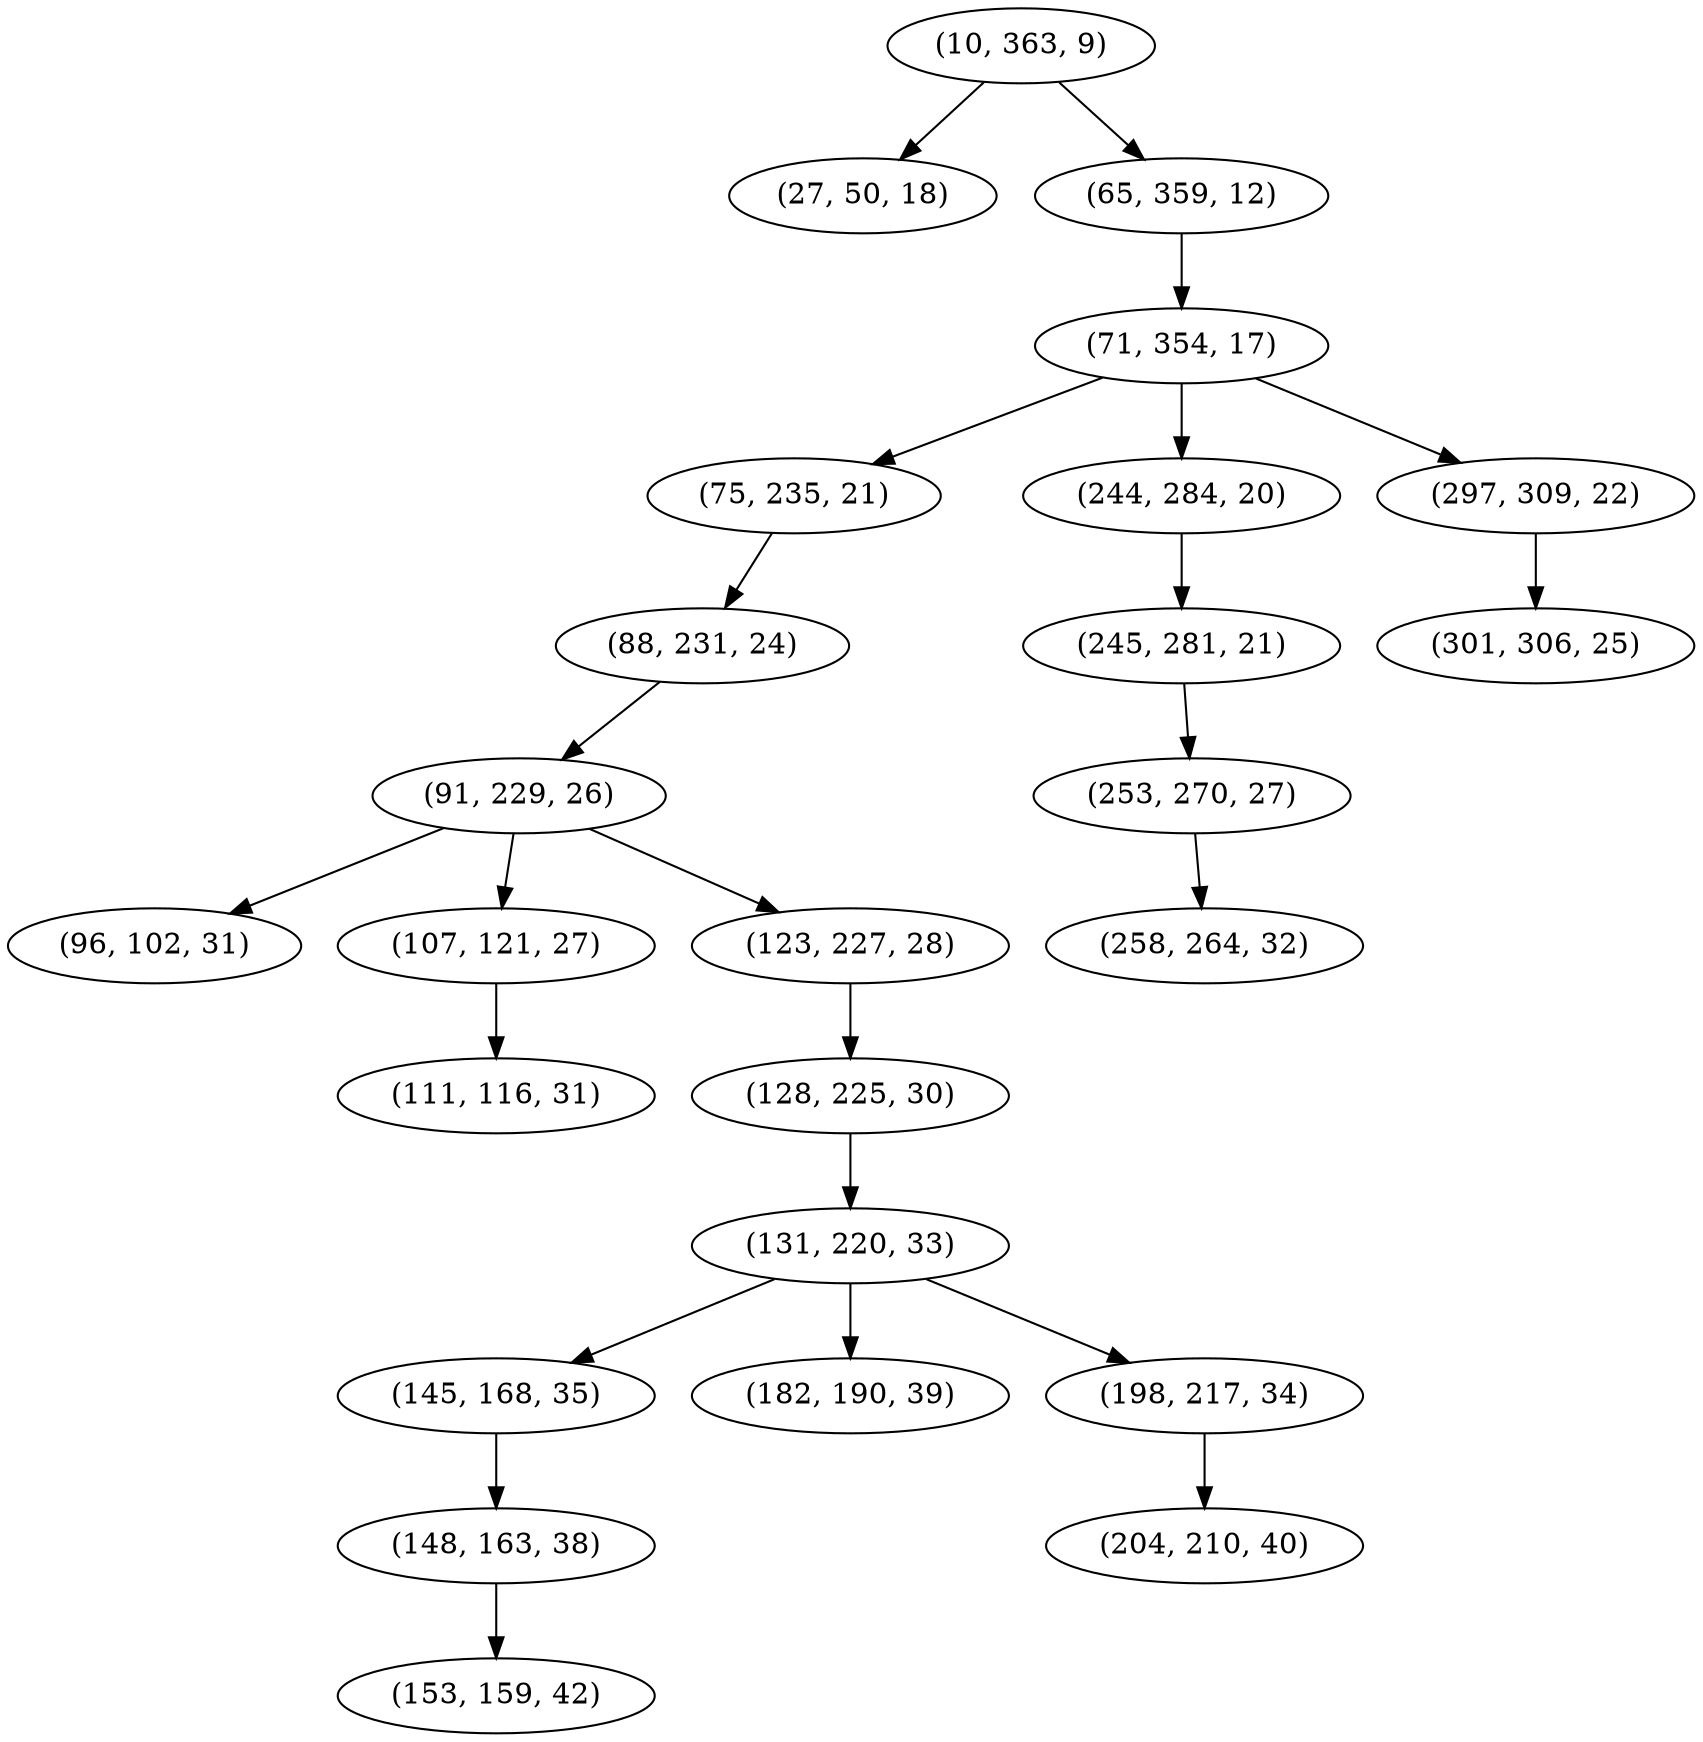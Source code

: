 digraph tree {
    "(10, 363, 9)";
    "(27, 50, 18)";
    "(65, 359, 12)";
    "(71, 354, 17)";
    "(75, 235, 21)";
    "(88, 231, 24)";
    "(91, 229, 26)";
    "(96, 102, 31)";
    "(107, 121, 27)";
    "(111, 116, 31)";
    "(123, 227, 28)";
    "(128, 225, 30)";
    "(131, 220, 33)";
    "(145, 168, 35)";
    "(148, 163, 38)";
    "(153, 159, 42)";
    "(182, 190, 39)";
    "(198, 217, 34)";
    "(204, 210, 40)";
    "(244, 284, 20)";
    "(245, 281, 21)";
    "(253, 270, 27)";
    "(258, 264, 32)";
    "(297, 309, 22)";
    "(301, 306, 25)";
    "(10, 363, 9)" -> "(27, 50, 18)";
    "(10, 363, 9)" -> "(65, 359, 12)";
    "(65, 359, 12)" -> "(71, 354, 17)";
    "(71, 354, 17)" -> "(75, 235, 21)";
    "(71, 354, 17)" -> "(244, 284, 20)";
    "(71, 354, 17)" -> "(297, 309, 22)";
    "(75, 235, 21)" -> "(88, 231, 24)";
    "(88, 231, 24)" -> "(91, 229, 26)";
    "(91, 229, 26)" -> "(96, 102, 31)";
    "(91, 229, 26)" -> "(107, 121, 27)";
    "(91, 229, 26)" -> "(123, 227, 28)";
    "(107, 121, 27)" -> "(111, 116, 31)";
    "(123, 227, 28)" -> "(128, 225, 30)";
    "(128, 225, 30)" -> "(131, 220, 33)";
    "(131, 220, 33)" -> "(145, 168, 35)";
    "(131, 220, 33)" -> "(182, 190, 39)";
    "(131, 220, 33)" -> "(198, 217, 34)";
    "(145, 168, 35)" -> "(148, 163, 38)";
    "(148, 163, 38)" -> "(153, 159, 42)";
    "(198, 217, 34)" -> "(204, 210, 40)";
    "(244, 284, 20)" -> "(245, 281, 21)";
    "(245, 281, 21)" -> "(253, 270, 27)";
    "(253, 270, 27)" -> "(258, 264, 32)";
    "(297, 309, 22)" -> "(301, 306, 25)";
}
